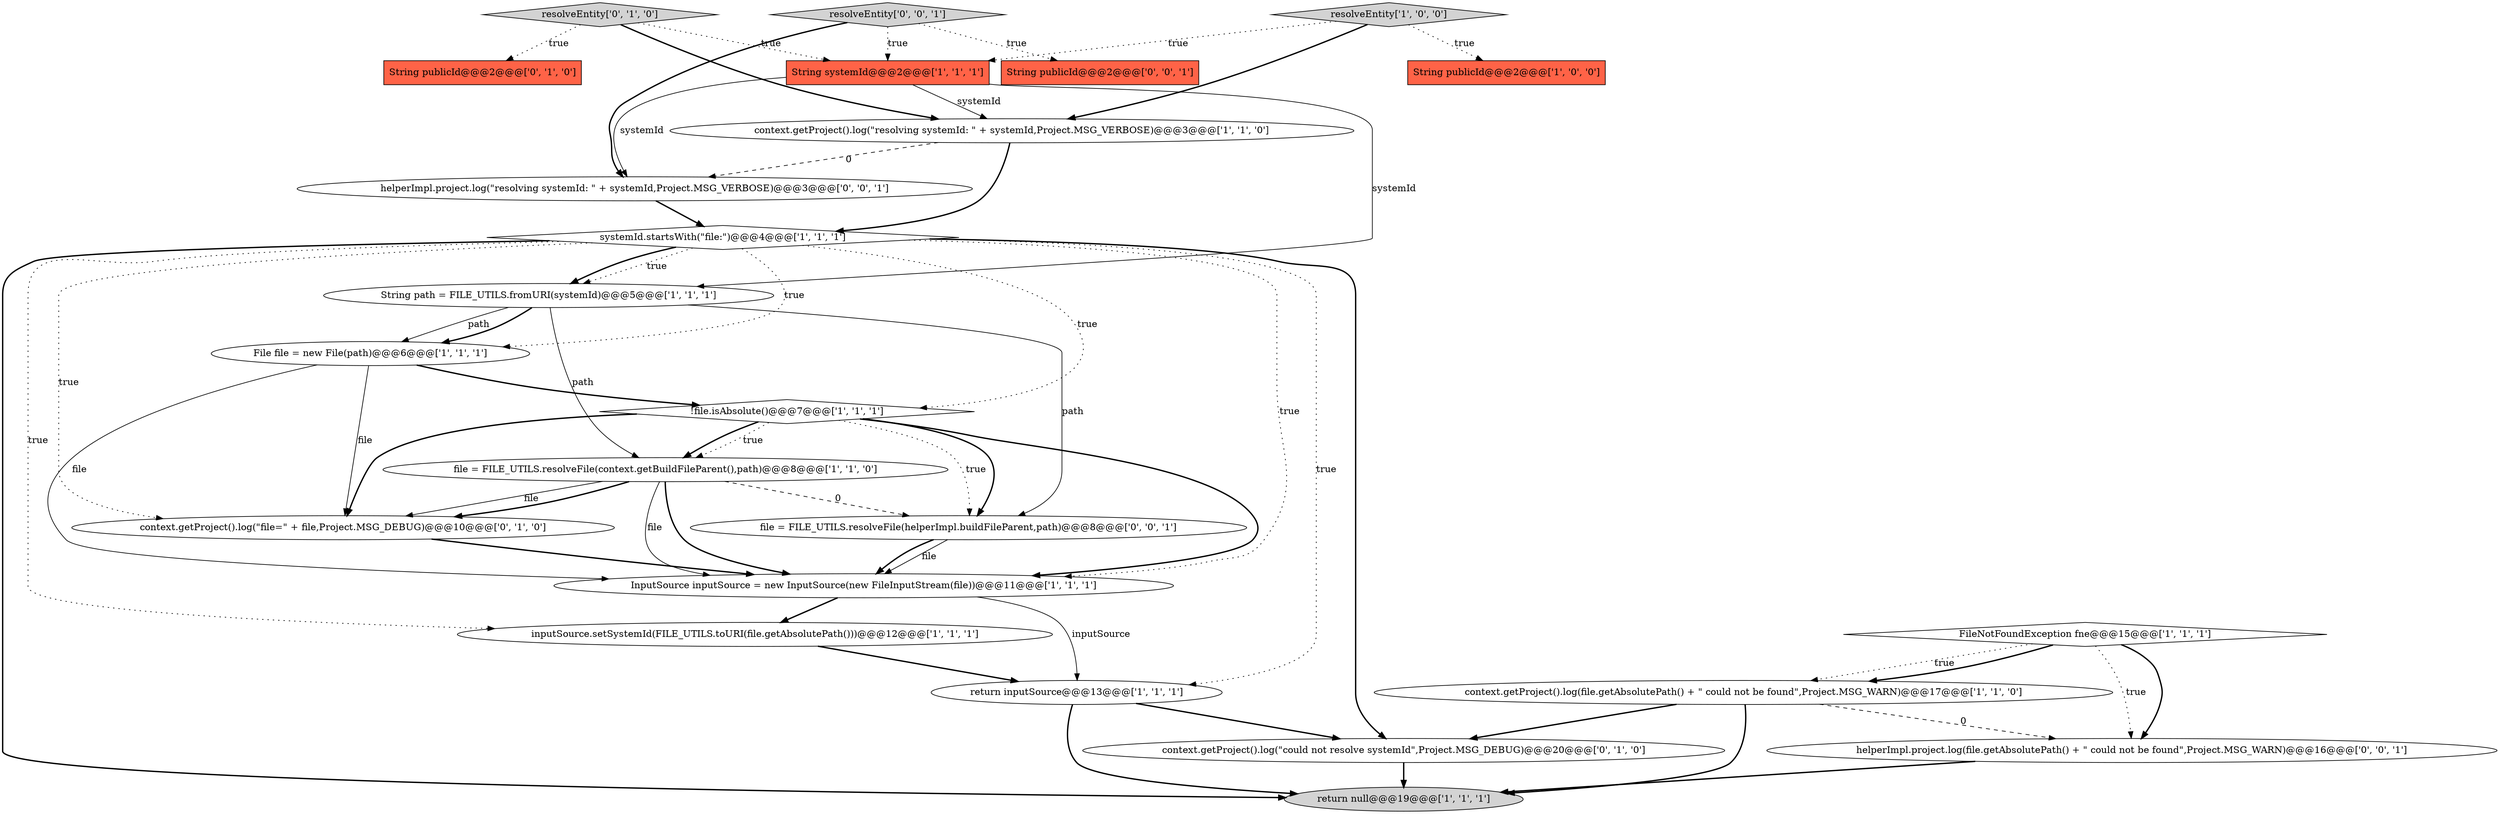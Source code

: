 digraph {
16 [style = filled, label = "String publicId@@@2@@@['0', '1', '0']", fillcolor = tomato, shape = box image = "AAA0AAABBB2BBB"];
12 [style = filled, label = "File file = new File(path)@@@6@@@['1', '1', '1']", fillcolor = white, shape = ellipse image = "AAA0AAABBB1BBB"];
8 [style = filled, label = "resolveEntity['1', '0', '0']", fillcolor = lightgray, shape = diamond image = "AAA0AAABBB1BBB"];
6 [style = filled, label = "String systemId@@@2@@@['1', '1', '1']", fillcolor = tomato, shape = box image = "AAA0AAABBB1BBB"];
0 [style = filled, label = "!file.isAbsolute()@@@7@@@['1', '1', '1']", fillcolor = white, shape = diamond image = "AAA0AAABBB1BBB"];
5 [style = filled, label = "systemId.startsWith(\"file:\")@@@4@@@['1', '1', '1']", fillcolor = white, shape = diamond image = "AAA0AAABBB1BBB"];
14 [style = filled, label = "InputSource inputSource = new InputSource(new FileInputStream(file))@@@11@@@['1', '1', '1']", fillcolor = white, shape = ellipse image = "AAA0AAABBB1BBB"];
10 [style = filled, label = "context.getProject().log(\"resolving systemId: \" + systemId,Project.MSG_VERBOSE)@@@3@@@['1', '1', '0']", fillcolor = white, shape = ellipse image = "AAA0AAABBB1BBB"];
3 [style = filled, label = "inputSource.setSystemId(FILE_UTILS.toURI(file.getAbsolutePath()))@@@12@@@['1', '1', '1']", fillcolor = white, shape = ellipse image = "AAA0AAABBB1BBB"];
20 [style = filled, label = "resolveEntity['0', '0', '1']", fillcolor = lightgray, shape = diamond image = "AAA0AAABBB3BBB"];
13 [style = filled, label = "FileNotFoundException fne@@@15@@@['1', '1', '1']", fillcolor = white, shape = diamond image = "AAA0AAABBB1BBB"];
19 [style = filled, label = "helperImpl.project.log(file.getAbsolutePath() + \" could not be found\",Project.MSG_WARN)@@@16@@@['0', '0', '1']", fillcolor = white, shape = ellipse image = "AAA0AAABBB3BBB"];
9 [style = filled, label = "return null@@@19@@@['1', '1', '1']", fillcolor = lightgray, shape = ellipse image = "AAA0AAABBB1BBB"];
22 [style = filled, label = "file = FILE_UTILS.resolveFile(helperImpl.buildFileParent,path)@@@8@@@['0', '0', '1']", fillcolor = white, shape = ellipse image = "AAA0AAABBB3BBB"];
1 [style = filled, label = "file = FILE_UTILS.resolveFile(context.getBuildFileParent(),path)@@@8@@@['1', '1', '0']", fillcolor = white, shape = ellipse image = "AAA0AAABBB1BBB"];
11 [style = filled, label = "context.getProject().log(file.getAbsolutePath() + \" could not be found\",Project.MSG_WARN)@@@17@@@['1', '1', '0']", fillcolor = white, shape = ellipse image = "AAA0AAABBB1BBB"];
21 [style = filled, label = "helperImpl.project.log(\"resolving systemId: \" + systemId,Project.MSG_VERBOSE)@@@3@@@['0', '0', '1']", fillcolor = white, shape = ellipse image = "AAA0AAABBB3BBB"];
2 [style = filled, label = "return inputSource@@@13@@@['1', '1', '1']", fillcolor = white, shape = ellipse image = "AAA0AAABBB1BBB"];
4 [style = filled, label = "String publicId@@@2@@@['1', '0', '0']", fillcolor = tomato, shape = box image = "AAA0AAABBB1BBB"];
18 [style = filled, label = "context.getProject().log(\"could not resolve systemId\",Project.MSG_DEBUG)@@@20@@@['0', '1', '0']", fillcolor = white, shape = ellipse image = "AAA1AAABBB2BBB"];
15 [style = filled, label = "resolveEntity['0', '1', '0']", fillcolor = lightgray, shape = diamond image = "AAA0AAABBB2BBB"];
23 [style = filled, label = "String publicId@@@2@@@['0', '0', '1']", fillcolor = tomato, shape = box image = "AAA0AAABBB3BBB"];
17 [style = filled, label = "context.getProject().log(\"file=\" + file,Project.MSG_DEBUG)@@@10@@@['0', '1', '0']", fillcolor = white, shape = ellipse image = "AAA1AAABBB2BBB"];
7 [style = filled, label = "String path = FILE_UTILS.fromURI(systemId)@@@5@@@['1', '1', '1']", fillcolor = white, shape = ellipse image = "AAA0AAABBB1BBB"];
12->14 [style = solid, label="file"];
5->14 [style = dotted, label="true"];
12->0 [style = bold, label=""];
1->14 [style = solid, label="file"];
5->0 [style = dotted, label="true"];
5->17 [style = dotted, label="true"];
6->21 [style = solid, label="systemId"];
0->1 [style = dotted, label="true"];
7->12 [style = solid, label="path"];
19->9 [style = bold, label=""];
14->3 [style = bold, label=""];
7->22 [style = solid, label="path"];
13->19 [style = bold, label=""];
0->22 [style = dotted, label="true"];
12->17 [style = solid, label="file"];
3->2 [style = bold, label=""];
0->22 [style = bold, label=""];
1->22 [style = dashed, label="0"];
5->3 [style = dotted, label="true"];
8->6 [style = dotted, label="true"];
13->11 [style = dotted, label="true"];
10->21 [style = dashed, label="0"];
11->9 [style = bold, label=""];
17->14 [style = bold, label=""];
11->18 [style = bold, label=""];
5->7 [style = dotted, label="true"];
5->12 [style = dotted, label="true"];
5->9 [style = bold, label=""];
1->14 [style = bold, label=""];
11->19 [style = dashed, label="0"];
0->1 [style = bold, label=""];
15->6 [style = dotted, label="true"];
7->1 [style = solid, label="path"];
20->23 [style = dotted, label="true"];
22->14 [style = solid, label="file"];
20->21 [style = bold, label=""];
2->9 [style = bold, label=""];
13->11 [style = bold, label=""];
18->9 [style = bold, label=""];
6->10 [style = solid, label="systemId"];
7->12 [style = bold, label=""];
2->18 [style = bold, label=""];
22->14 [style = bold, label=""];
1->17 [style = solid, label="file"];
21->5 [style = bold, label=""];
1->17 [style = bold, label=""];
6->7 [style = solid, label="systemId"];
13->19 [style = dotted, label="true"];
5->18 [style = bold, label=""];
0->17 [style = bold, label=""];
15->16 [style = dotted, label="true"];
14->2 [style = solid, label="inputSource"];
0->14 [style = bold, label=""];
20->6 [style = dotted, label="true"];
15->10 [style = bold, label=""];
8->4 [style = dotted, label="true"];
10->5 [style = bold, label=""];
5->7 [style = bold, label=""];
8->10 [style = bold, label=""];
5->2 [style = dotted, label="true"];
}
